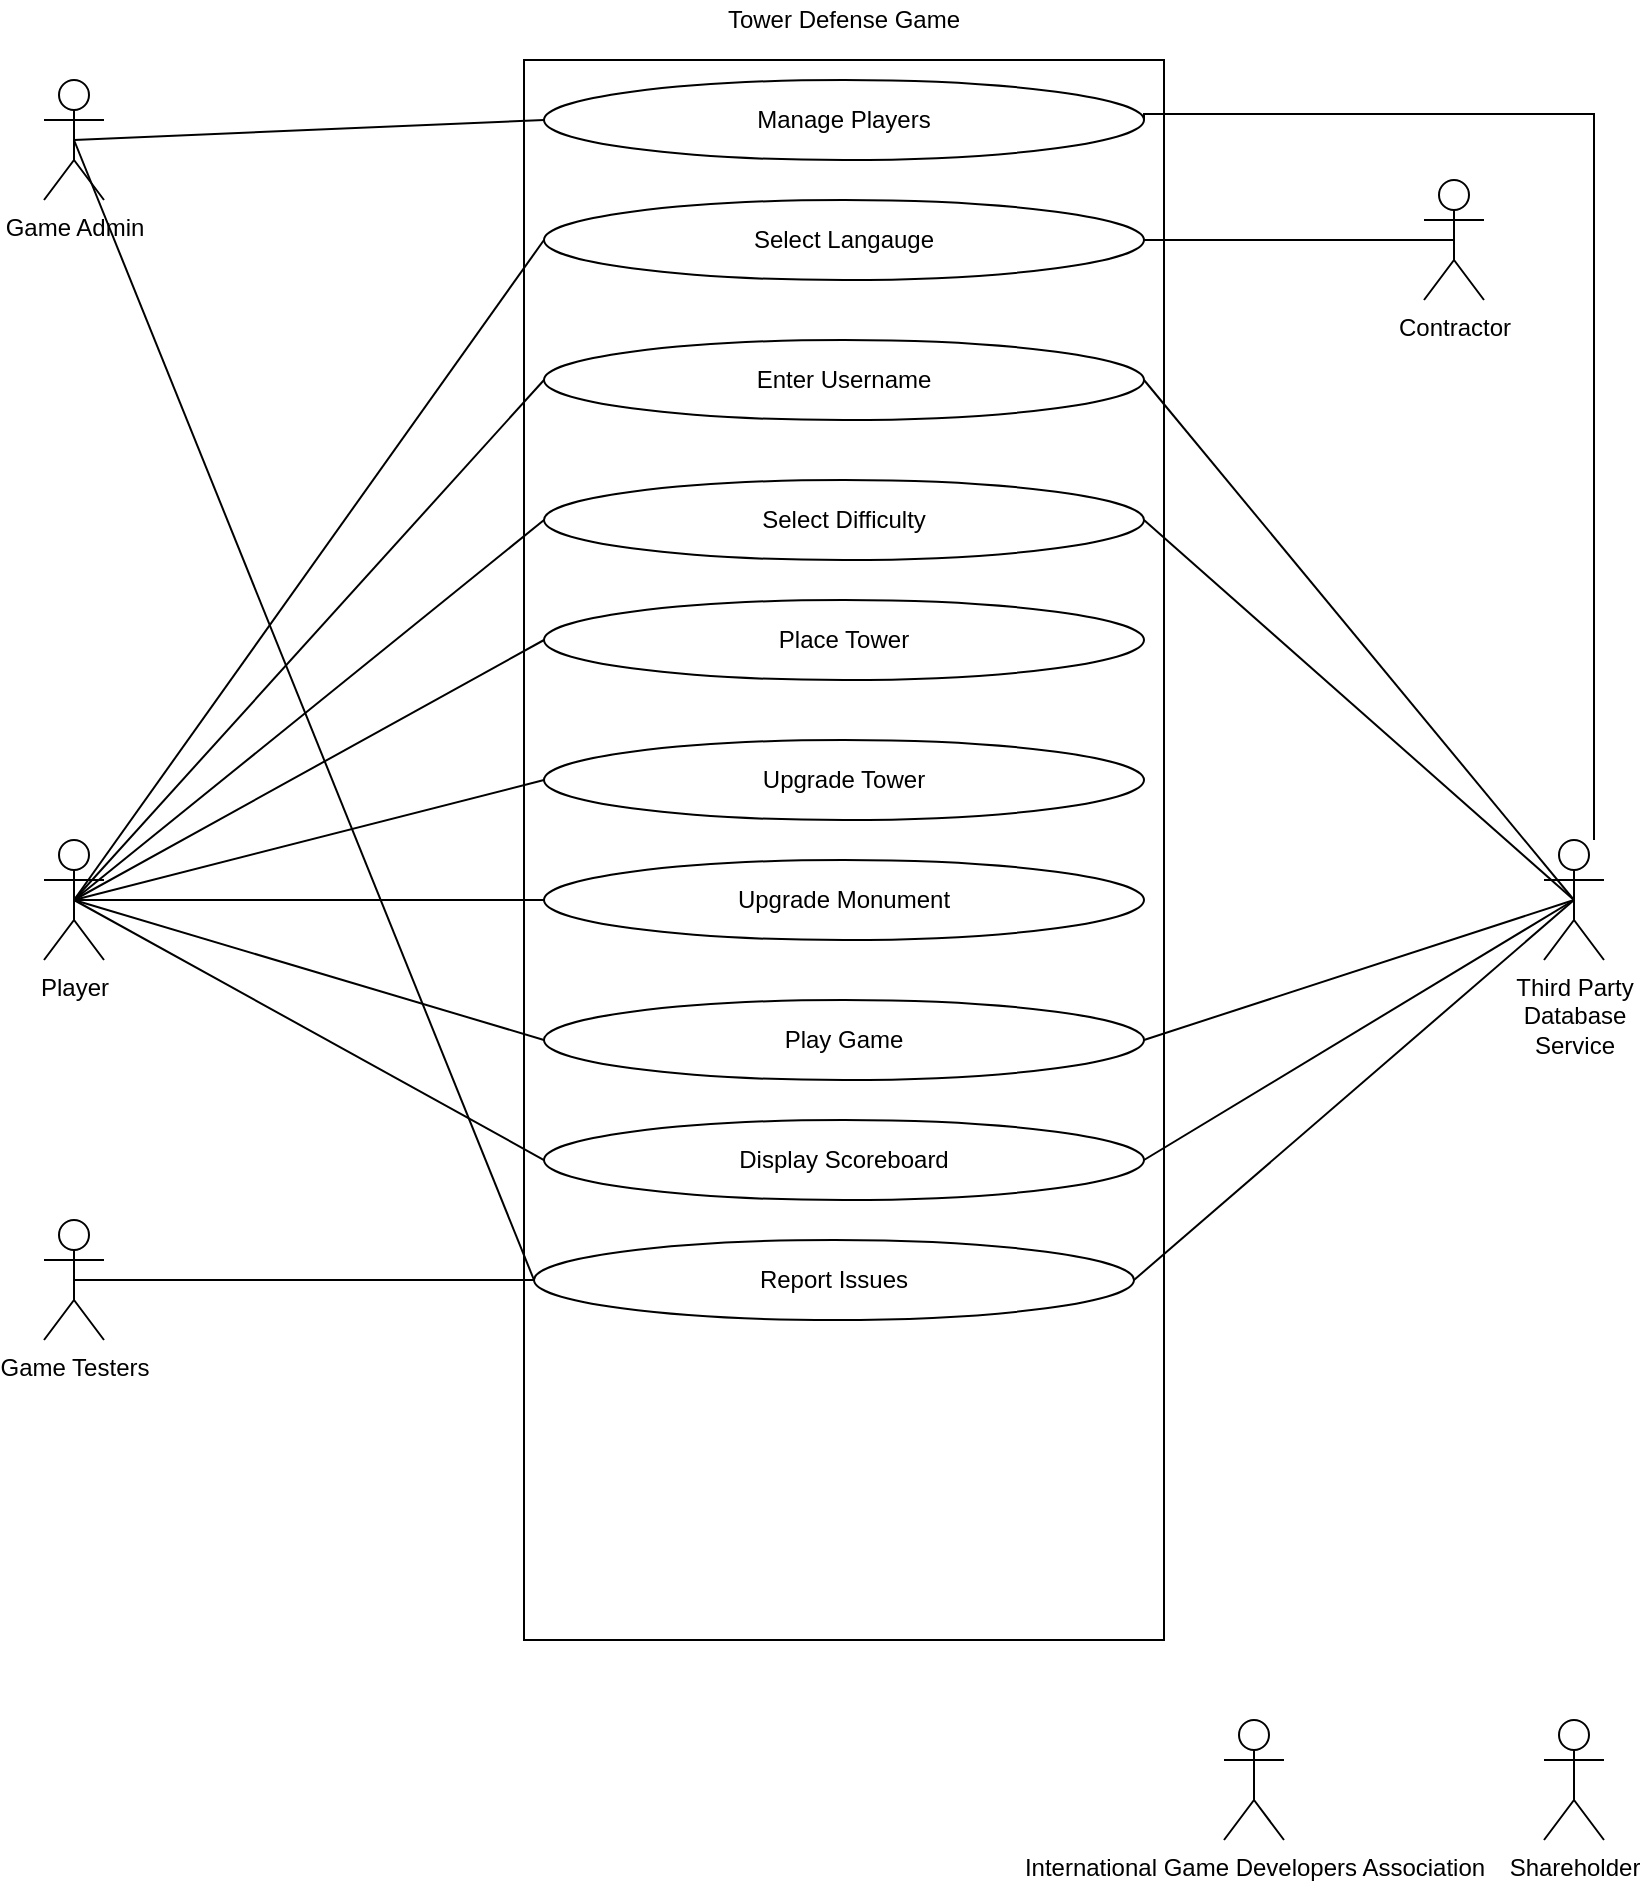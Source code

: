 <mxfile version="15.3.7" type="github">
  <diagram id="Hfs5DqhX8oW4vtpB3q9T" name="Page-1">
    <mxGraphModel dx="946" dy="589" grid="1" gridSize="10" guides="1" tooltips="1" connect="1" arrows="1" fold="1" page="1" pageScale="1" pageWidth="850" pageHeight="1100" math="0" shadow="0">
      <root>
        <mxCell id="0" />
        <mxCell id="1" parent="0" />
        <mxCell id="ehVb4CUg9iZ4CTMwyV56-1" value="Game Admin" style="shape=umlActor;verticalLabelPosition=bottom;verticalAlign=top;html=1;outlineConnect=0;" parent="1" vertex="1">
          <mxGeometry x="40" y="50" width="30" height="60" as="geometry" />
        </mxCell>
        <mxCell id="ehVb4CUg9iZ4CTMwyV56-2" value="Player" style="shape=umlActor;verticalLabelPosition=bottom;verticalAlign=top;html=1;outlineConnect=0;" parent="1" vertex="1">
          <mxGeometry x="40" y="430" width="30" height="60" as="geometry" />
        </mxCell>
        <mxCell id="ehVb4CUg9iZ4CTMwyV56-4" value="" style="rounded=0;whiteSpace=wrap;html=1;" parent="1" vertex="1">
          <mxGeometry x="280" y="40" width="320" height="790" as="geometry" />
        </mxCell>
        <mxCell id="ehVb4CUg9iZ4CTMwyV56-5" value="Shareholder" style="shape=umlActor;verticalLabelPosition=bottom;verticalAlign=top;html=1;outlineConnect=0;" parent="1" vertex="1">
          <mxGeometry x="790" y="870" width="30" height="60" as="geometry" />
        </mxCell>
        <mxCell id="ehVb4CUg9iZ4CTMwyV56-13" value="International Game Developers Association" style="shape=umlActor;verticalLabelPosition=bottom;verticalAlign=top;html=1;outlineConnect=0;" parent="1" vertex="1">
          <mxGeometry x="630" y="870" width="30" height="60" as="geometry" />
        </mxCell>
        <mxCell id="ehVb4CUg9iZ4CTMwyV56-41" style="edgeStyle=orthogonalEdgeStyle;rounded=0;orthogonalLoop=1;jettySize=auto;html=1;endFill=0;strokeColor=default;entryX=1;entryY=0.5;entryDx=0;entryDy=0;startArrow=none;startFill=0;endArrow=none;" parent="1" source="ehVb4CUg9iZ4CTMwyV56-14" target="ehVb4CUg9iZ4CTMwyV56-21" edge="1">
          <mxGeometry relative="1" as="geometry">
            <mxPoint x="815" y="60" as="targetPoint" />
            <Array as="points">
              <mxPoint x="815" y="67" />
              <mxPoint x="590" y="67" />
            </Array>
          </mxGeometry>
        </mxCell>
        <mxCell id="ehVb4CUg9iZ4CTMwyV56-14" value="Third Party&lt;br&gt;Database&lt;br&gt;Service" style="shape=umlActor;verticalLabelPosition=bottom;verticalAlign=top;html=1;outlineConnect=0;" parent="1" vertex="1">
          <mxGeometry x="790" y="430" width="30" height="60" as="geometry" />
        </mxCell>
        <mxCell id="ehVb4CUg9iZ4CTMwyV56-15" value="Contractor" style="shape=umlActor;verticalLabelPosition=bottom;verticalAlign=top;html=1;outlineConnect=0;" parent="1" vertex="1">
          <mxGeometry x="730" y="100" width="30" height="60" as="geometry" />
        </mxCell>
        <mxCell id="ehVb4CUg9iZ4CTMwyV56-20" value="" style="endArrow=none;html=1;strokeColor=default;exitX=1;exitY=0.5;exitDx=0;exitDy=0;entryX=0.5;entryY=0.5;entryDx=0;entryDy=0;entryPerimeter=0;" parent="1" source="ehVb4CUg9iZ4CTMwyV56-27" target="ehVb4CUg9iZ4CTMwyV56-15" edge="1">
          <mxGeometry width="50" height="50" relative="1" as="geometry">
            <mxPoint x="590" y="150" as="sourcePoint" />
            <mxPoint x="450" y="330" as="targetPoint" />
          </mxGeometry>
        </mxCell>
        <mxCell id="ehVb4CUg9iZ4CTMwyV56-21" value="Manage Players" style="ellipse;whiteSpace=wrap;html=1;" parent="1" vertex="1">
          <mxGeometry x="290" y="50" width="300" height="40" as="geometry" />
        </mxCell>
        <mxCell id="ehVb4CUg9iZ4CTMwyV56-22" value="" style="endArrow=none;html=1;strokeColor=default;entryX=0;entryY=0.5;entryDx=0;entryDy=0;exitX=0.5;exitY=0.5;exitDx=0;exitDy=0;exitPerimeter=0;" parent="1" source="ehVb4CUg9iZ4CTMwyV56-1" target="ehVb4CUg9iZ4CTMwyV56-21" edge="1">
          <mxGeometry width="50" height="50" relative="1" as="geometry">
            <mxPoint x="175" y="70" as="sourcePoint" />
            <mxPoint x="450" y="220" as="targetPoint" />
          </mxGeometry>
        </mxCell>
        <mxCell id="ehVb4CUg9iZ4CTMwyV56-23" value="Tower Defense Game" style="text;html=1;strokeColor=none;fillColor=none;align=center;verticalAlign=middle;whiteSpace=wrap;rounded=0;" parent="1" vertex="1">
          <mxGeometry x="370" y="10" width="140" height="20" as="geometry" />
        </mxCell>
        <mxCell id="ehVb4CUg9iZ4CTMwyV56-25" value="" style="endArrow=none;html=1;strokeColor=default;entryX=0;entryY=0.5;entryDx=0;entryDy=0;exitX=0.5;exitY=0.5;exitDx=0;exitDy=0;exitPerimeter=0;" parent="1" source="ehVb4CUg9iZ4CTMwyV56-2" target="ehVb4CUg9iZ4CTMwyV56-28" edge="1">
          <mxGeometry width="50" height="50" relative="1" as="geometry">
            <mxPoint x="400" y="330" as="sourcePoint" />
            <mxPoint x="290" y="280" as="targetPoint" />
          </mxGeometry>
        </mxCell>
        <mxCell id="ehVb4CUg9iZ4CTMwyV56-27" value="Select Langauge" style="ellipse;whiteSpace=wrap;html=1;" parent="1" vertex="1">
          <mxGeometry x="290" y="110" width="300" height="40" as="geometry" />
        </mxCell>
        <mxCell id="ehVb4CUg9iZ4CTMwyV56-28" value="Place Tower" style="ellipse;whiteSpace=wrap;html=1;" parent="1" vertex="1">
          <mxGeometry x="290" y="310" width="300" height="40" as="geometry" />
        </mxCell>
        <mxCell id="ehVb4CUg9iZ4CTMwyV56-29" value="Select Difficulty" style="ellipse;whiteSpace=wrap;html=1;" parent="1" vertex="1">
          <mxGeometry x="290" y="250" width="300" height="40" as="geometry" />
        </mxCell>
        <mxCell id="ehVb4CUg9iZ4CTMwyV56-30" value="" style="endArrow=none;html=1;strokeColor=default;entryX=0;entryY=0.5;entryDx=0;entryDy=0;exitX=0.5;exitY=0.5;exitDx=0;exitDy=0;exitPerimeter=0;" parent="1" source="ehVb4CUg9iZ4CTMwyV56-2" target="ehVb4CUg9iZ4CTMwyV56-29" edge="1">
          <mxGeometry width="50" height="50" relative="1" as="geometry">
            <mxPoint x="190" y="220" as="sourcePoint" />
            <mxPoint x="300" y="290" as="targetPoint" />
          </mxGeometry>
        </mxCell>
        <mxCell id="ehVb4CUg9iZ4CTMwyV56-32" value="" style="endArrow=none;html=1;strokeColor=default;entryX=1;entryY=0.5;entryDx=0;entryDy=0;exitX=0.5;exitY=0.5;exitDx=0;exitDy=0;exitPerimeter=0;" parent="1" source="ehVb4CUg9iZ4CTMwyV56-14" target="ehVb4CUg9iZ4CTMwyV56-29" edge="1">
          <mxGeometry width="50" height="50" relative="1" as="geometry">
            <mxPoint x="790" y="160" as="sourcePoint" />
            <mxPoint x="450" y="280" as="targetPoint" />
          </mxGeometry>
        </mxCell>
        <mxCell id="ehVb4CUg9iZ4CTMwyV56-33" value="" style="endArrow=none;html=1;strokeColor=default;entryX=0;entryY=0.5;entryDx=0;entryDy=0;exitX=0.5;exitY=0.5;exitDx=0;exitDy=0;exitPerimeter=0;" parent="1" source="ehVb4CUg9iZ4CTMwyV56-2" target="ehVb4CUg9iZ4CTMwyV56-27" edge="1">
          <mxGeometry width="50" height="50" relative="1" as="geometry">
            <mxPoint x="130" y="240" as="sourcePoint" />
            <mxPoint x="450" y="280" as="targetPoint" />
          </mxGeometry>
        </mxCell>
        <mxCell id="ehVb4CUg9iZ4CTMwyV56-35" value="Enter Username" style="ellipse;whiteSpace=wrap;html=1;" parent="1" vertex="1">
          <mxGeometry x="290" y="180" width="300" height="40" as="geometry" />
        </mxCell>
        <mxCell id="ehVb4CUg9iZ4CTMwyV56-36" value="" style="endArrow=none;html=1;strokeColor=default;entryX=0;entryY=0.5;entryDx=0;entryDy=0;exitX=0.5;exitY=0.5;exitDx=0;exitDy=0;exitPerimeter=0;" parent="1" source="ehVb4CUg9iZ4CTMwyV56-2" target="ehVb4CUg9iZ4CTMwyV56-35" edge="1">
          <mxGeometry width="50" height="50" relative="1" as="geometry">
            <mxPoint x="190" y="220" as="sourcePoint" />
            <mxPoint x="290" y="166" as="targetPoint" />
          </mxGeometry>
        </mxCell>
        <mxCell id="ehVb4CUg9iZ4CTMwyV56-37" value="" style="endArrow=none;html=1;strokeColor=default;entryX=1;entryY=0.5;entryDx=0;entryDy=0;exitX=0.5;exitY=0.5;exitDx=0;exitDy=0;exitPerimeter=0;" parent="1" source="ehVb4CUg9iZ4CTMwyV56-14" target="ehVb4CUg9iZ4CTMwyV56-35" edge="1">
          <mxGeometry width="50" height="50" relative="1" as="geometry">
            <mxPoint x="790" y="160" as="sourcePoint" />
            <mxPoint x="450" y="270" as="targetPoint" />
          </mxGeometry>
        </mxCell>
        <mxCell id="BsPiSjAux8uy96Bs-pHk-1" value="Play Game" style="ellipse;whiteSpace=wrap;html=1;" parent="1" vertex="1">
          <mxGeometry x="290" y="510" width="300" height="40" as="geometry" />
        </mxCell>
        <mxCell id="BsPiSjAux8uy96Bs-pHk-3" value="" style="endArrow=none;html=1;strokeColor=default;entryX=0;entryY=0.5;entryDx=0;entryDy=0;exitX=0.5;exitY=0.5;exitDx=0;exitDy=0;exitPerimeter=0;" parent="1" source="ehVb4CUg9iZ4CTMwyV56-2" target="BsPiSjAux8uy96Bs-pHk-1" edge="1">
          <mxGeometry width="50" height="50" relative="1" as="geometry">
            <mxPoint x="105" y="250" as="sourcePoint" />
            <mxPoint x="300" y="290" as="targetPoint" />
          </mxGeometry>
        </mxCell>
        <mxCell id="BsPiSjAux8uy96Bs-pHk-5" value="" style="endArrow=none;html=1;strokeColor=default;entryX=1;entryY=0.5;entryDx=0;entryDy=0;exitX=0.5;exitY=0.5;exitDx=0;exitDy=0;exitPerimeter=0;" parent="1" source="ehVb4CUg9iZ4CTMwyV56-14" target="BsPiSjAux8uy96Bs-pHk-1" edge="1">
          <mxGeometry width="50" height="50" relative="1" as="geometry">
            <mxPoint x="825" y="250" as="sourcePoint" />
            <mxPoint x="600" y="300" as="targetPoint" />
          </mxGeometry>
        </mxCell>
        <mxCell id="BsPiSjAux8uy96Bs-pHk-6" value="Upgrade Tower" style="ellipse;whiteSpace=wrap;html=1;" parent="1" vertex="1">
          <mxGeometry x="290" y="380" width="300" height="40" as="geometry" />
        </mxCell>
        <mxCell id="BsPiSjAux8uy96Bs-pHk-10" value="" style="endArrow=none;html=1;strokeColor=default;entryX=0;entryY=0.5;entryDx=0;entryDy=0;exitX=0.5;exitY=0.5;exitDx=0;exitDy=0;exitPerimeter=0;" parent="1" source="ehVb4CUg9iZ4CTMwyV56-2" target="BsPiSjAux8uy96Bs-pHk-6" edge="1">
          <mxGeometry width="50" height="50" relative="1" as="geometry">
            <mxPoint x="105" y="250" as="sourcePoint" />
            <mxPoint x="300" y="300" as="targetPoint" />
          </mxGeometry>
        </mxCell>
        <mxCell id="BsPiSjAux8uy96Bs-pHk-11" value="Upgrade Monument" style="ellipse;whiteSpace=wrap;html=1;" parent="1" vertex="1">
          <mxGeometry x="290" y="440" width="300" height="40" as="geometry" />
        </mxCell>
        <mxCell id="BsPiSjAux8uy96Bs-pHk-13" value="" style="endArrow=none;html=1;strokeColor=default;entryX=0;entryY=0.5;entryDx=0;entryDy=0;exitX=0.5;exitY=0.5;exitDx=0;exitDy=0;exitPerimeter=0;" parent="1" source="ehVb4CUg9iZ4CTMwyV56-2" target="BsPiSjAux8uy96Bs-pHk-11" edge="1">
          <mxGeometry width="50" height="50" relative="1" as="geometry">
            <mxPoint x="105" y="250" as="sourcePoint" />
            <mxPoint x="300" y="360" as="targetPoint" />
          </mxGeometry>
        </mxCell>
        <mxCell id="BsPiSjAux8uy96Bs-pHk-14" value="Display Scoreboard" style="ellipse;whiteSpace=wrap;html=1;" parent="1" vertex="1">
          <mxGeometry x="290" y="570" width="300" height="40" as="geometry" />
        </mxCell>
        <mxCell id="BsPiSjAux8uy96Bs-pHk-15" value="" style="endArrow=none;html=1;strokeColor=default;entryX=1;entryY=0.5;entryDx=0;entryDy=0;exitX=0.5;exitY=0.5;exitDx=0;exitDy=0;exitPerimeter=0;" parent="1" source="ehVb4CUg9iZ4CTMwyV56-14" target="BsPiSjAux8uy96Bs-pHk-14" edge="1">
          <mxGeometry width="50" height="50" relative="1" as="geometry">
            <mxPoint x="825" y="250" as="sourcePoint" />
            <mxPoint x="600" y="650" as="targetPoint" />
          </mxGeometry>
        </mxCell>
        <mxCell id="BsPiSjAux8uy96Bs-pHk-16" value="" style="endArrow=none;html=1;strokeColor=default;entryX=0;entryY=0.5;entryDx=0;entryDy=0;exitX=0.5;exitY=0.5;exitDx=0;exitDy=0;exitPerimeter=0;" parent="1" source="ehVb4CUg9iZ4CTMwyV56-2" target="BsPiSjAux8uy96Bs-pHk-14" edge="1">
          <mxGeometry width="50" height="50" relative="1" as="geometry">
            <mxPoint x="105" y="250" as="sourcePoint" />
            <mxPoint x="300" y="650" as="targetPoint" />
          </mxGeometry>
        </mxCell>
        <mxCell id="iBFRutivdd5UbuGutHVW-2" value="Game Testers" style="shape=umlActor;verticalLabelPosition=bottom;verticalAlign=top;html=1;outlineConnect=0;" vertex="1" parent="1">
          <mxGeometry x="40" y="620" width="30" height="60" as="geometry" />
        </mxCell>
        <mxCell id="iBFRutivdd5UbuGutHVW-7" value="Report Issues" style="ellipse;whiteSpace=wrap;html=1;" vertex="1" parent="1">
          <mxGeometry x="285" y="630" width="300" height="40" as="geometry" />
        </mxCell>
        <mxCell id="iBFRutivdd5UbuGutHVW-9" value="" style="endArrow=none;html=1;strokeColor=default;entryX=0;entryY=0.5;entryDx=0;entryDy=0;exitX=0.5;exitY=0.5;exitDx=0;exitDy=0;exitPerimeter=0;" edge="1" parent="1" target="iBFRutivdd5UbuGutHVW-7" source="iBFRutivdd5UbuGutHVW-2">
          <mxGeometry width="50" height="50" relative="1" as="geometry">
            <mxPoint x="50" y="520" as="sourcePoint" />
            <mxPoint x="295" y="710" as="targetPoint" />
          </mxGeometry>
        </mxCell>
        <mxCell id="iBFRutivdd5UbuGutHVW-10" value="" style="endArrow=none;html=1;strokeColor=default;exitX=0.5;exitY=0.5;exitDx=0;exitDy=0;exitPerimeter=0;entryX=0;entryY=0.5;entryDx=0;entryDy=0;" edge="1" parent="1" source="ehVb4CUg9iZ4CTMwyV56-1" target="iBFRutivdd5UbuGutHVW-7">
          <mxGeometry width="50" height="50" relative="1" as="geometry">
            <mxPoint x="200" y="80" as="sourcePoint" />
            <mxPoint x="200" y="540" as="targetPoint" />
          </mxGeometry>
        </mxCell>
        <mxCell id="iBFRutivdd5UbuGutHVW-11" value="" style="endArrow=none;html=1;strokeColor=default;entryX=1;entryY=0.5;entryDx=0;entryDy=0;exitX=0.5;exitY=0.5;exitDx=0;exitDy=0;exitPerimeter=0;" edge="1" parent="1" source="ehVb4CUg9iZ4CTMwyV56-14" target="iBFRutivdd5UbuGutHVW-7">
          <mxGeometry width="50" height="50" relative="1" as="geometry">
            <mxPoint x="815" y="470" as="sourcePoint" />
            <mxPoint x="600" y="600" as="targetPoint" />
          </mxGeometry>
        </mxCell>
      </root>
    </mxGraphModel>
  </diagram>
</mxfile>
